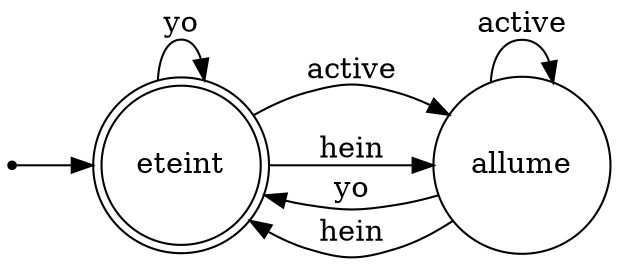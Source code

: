 digraph dhuzhduz{
rankdir=LR;
size="8,5"
node [shape = doublecircle];eteint;
node [shape = point ]; qi
node [shape = circle];
qi -> eteint;
node [shape = circle];allume;
eteint -> allume [ label = "active"];
eteint -> eteint [ label = "yo"];
eteint -> allume [ label = "hein"];
allume -> eteint [ label = "yo"];
allume -> allume [ label = "active"];
allume -> eteint [ label = "hein"];
}